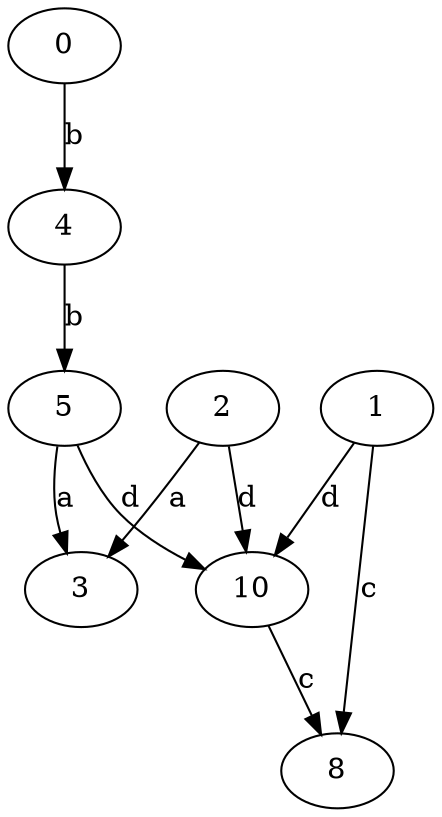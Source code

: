 strict digraph  {
2;
3;
4;
0;
5;
8;
1;
10;
2 -> 3  [label=a];
2 -> 10  [label=d];
4 -> 5  [label=b];
0 -> 4  [label=b];
5 -> 3  [label=a];
5 -> 10  [label=d];
1 -> 8  [label=c];
1 -> 10  [label=d];
10 -> 8  [label=c];
}
